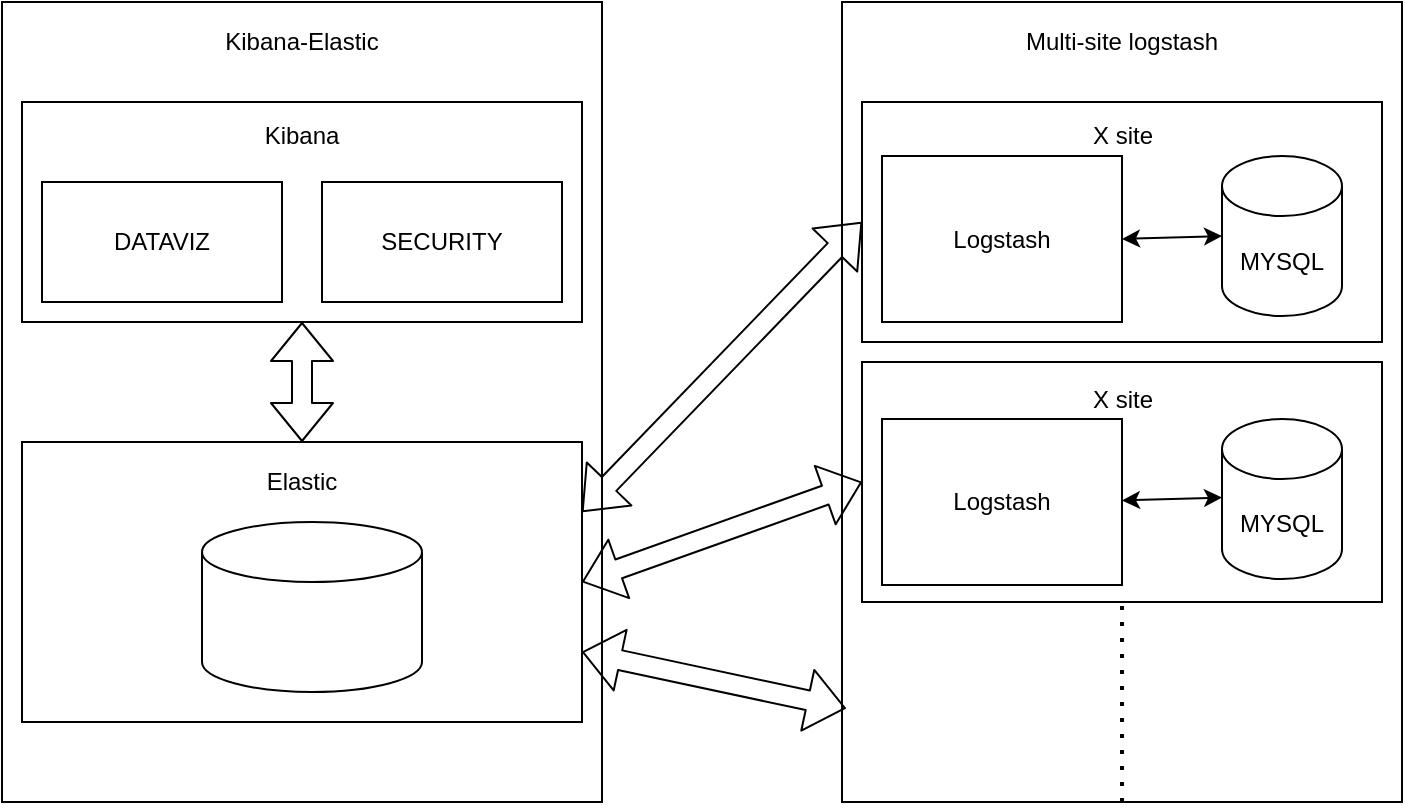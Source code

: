 <mxfile version="14.5.1" type="device"><diagram id="0_AVb3n9vZnn4TUMUB2E" name="Page-1"><mxGraphModel dx="1422" dy="707" grid="1" gridSize="10" guides="1" tooltips="1" connect="1" arrows="1" fold="1" page="1" pageScale="1" pageWidth="827" pageHeight="1169" math="0" shadow="0"><root><mxCell id="0"/><mxCell id="1" parent="0"/><mxCell id="NiUEc_kJHBtofbEiqzS3-32" value="" style="rounded=0;whiteSpace=wrap;html=1;" vertex="1" parent="1"><mxGeometry x="530" y="280" width="260" height="120" as="geometry"/></mxCell><mxCell id="NiUEc_kJHBtofbEiqzS3-29" value="" style="rounded=0;whiteSpace=wrap;html=1;" vertex="1" parent="1"><mxGeometry x="530" y="270" width="260" height="120" as="geometry"/></mxCell><mxCell id="NiUEc_kJHBtofbEiqzS3-1" value="" style="rounded=0;whiteSpace=wrap;html=1;" vertex="1" parent="1"><mxGeometry x="100" y="80" width="300" height="400" as="geometry"/></mxCell><mxCell id="NiUEc_kJHBtofbEiqzS3-2" value="Kibana-Elastic" style="text;html=1;strokeColor=none;fillColor=none;align=center;verticalAlign=middle;whiteSpace=wrap;rounded=0;" vertex="1" parent="1"><mxGeometry x="195" y="90" width="110" height="20" as="geometry"/></mxCell><mxCell id="NiUEc_kJHBtofbEiqzS3-3" value="" style="rounded=0;whiteSpace=wrap;html=1;" vertex="1" parent="1"><mxGeometry x="110" y="130" width="280" height="110" as="geometry"/></mxCell><mxCell id="NiUEc_kJHBtofbEiqzS3-4" value="" style="rounded=0;whiteSpace=wrap;html=1;" vertex="1" parent="1"><mxGeometry x="110" y="300" width="280" height="140" as="geometry"/></mxCell><mxCell id="NiUEc_kJHBtofbEiqzS3-5" value="Kibana" style="text;html=1;strokeColor=none;fillColor=none;align=center;verticalAlign=middle;whiteSpace=wrap;rounded=0;" vertex="1" parent="1"><mxGeometry x="230" y="137" width="40" height="20" as="geometry"/></mxCell><mxCell id="NiUEc_kJHBtofbEiqzS3-6" value="Elastic" style="text;html=1;strokeColor=none;fillColor=none;align=center;verticalAlign=middle;whiteSpace=wrap;rounded=0;" vertex="1" parent="1"><mxGeometry x="230" y="310" width="40" height="20" as="geometry"/></mxCell><mxCell id="NiUEc_kJHBtofbEiqzS3-7" value="" style="shape=flexArrow;endArrow=classic;startArrow=classic;html=1;entryX=0.5;entryY=1;entryDx=0;entryDy=0;" edge="1" parent="1" target="NiUEc_kJHBtofbEiqzS3-3"><mxGeometry width="50" height="50" relative="1" as="geometry"><mxPoint x="250" y="300" as="sourcePoint"/><mxPoint x="280" y="250" as="targetPoint"/></mxGeometry></mxCell><mxCell id="NiUEc_kJHBtofbEiqzS3-8" value="DATAVIZ" style="rounded=0;whiteSpace=wrap;html=1;" vertex="1" parent="1"><mxGeometry x="120" y="170" width="120" height="60" as="geometry"/></mxCell><mxCell id="NiUEc_kJHBtofbEiqzS3-9" value="SECURITY" style="rounded=0;whiteSpace=wrap;html=1;" vertex="1" parent="1"><mxGeometry x="260" y="170" width="120" height="60" as="geometry"/></mxCell><mxCell id="NiUEc_kJHBtofbEiqzS3-11" value="" style="shape=cylinder3;whiteSpace=wrap;html=1;boundedLbl=1;backgroundOutline=1;size=15;" vertex="1" parent="1"><mxGeometry x="200" y="340" width="110" height="85" as="geometry"/></mxCell><mxCell id="NiUEc_kJHBtofbEiqzS3-14" value="" style="rounded=0;whiteSpace=wrap;html=1;" vertex="1" parent="1"><mxGeometry x="520" y="80" width="280" height="400" as="geometry"/></mxCell><mxCell id="NiUEc_kJHBtofbEiqzS3-15" value="Multi-site logstash" style="text;html=1;strokeColor=none;fillColor=none;align=center;verticalAlign=middle;whiteSpace=wrap;rounded=0;" vertex="1" parent="1"><mxGeometry x="595" y="90" width="130" height="20" as="geometry"/></mxCell><mxCell id="NiUEc_kJHBtofbEiqzS3-16" value="" style="rounded=0;whiteSpace=wrap;html=1;" vertex="1" parent="1"><mxGeometry x="530" y="130" width="260" height="120" as="geometry"/></mxCell><mxCell id="NiUEc_kJHBtofbEiqzS3-17" value="X site" style="text;html=1;strokeColor=none;fillColor=none;align=center;verticalAlign=middle;whiteSpace=wrap;rounded=0;" vertex="1" parent="1"><mxGeometry x="637.5" y="137" width="45" height="20" as="geometry"/></mxCell><mxCell id="NiUEc_kJHBtofbEiqzS3-19" value="Logstash" style="rounded=0;whiteSpace=wrap;html=1;" vertex="1" parent="1"><mxGeometry x="540" y="157" width="120" height="83" as="geometry"/></mxCell><mxCell id="NiUEc_kJHBtofbEiqzS3-20" value="MYSQL" style="shape=cylinder3;whiteSpace=wrap;html=1;boundedLbl=1;backgroundOutline=1;size=15;" vertex="1" parent="1"><mxGeometry x="710" y="157" width="60" height="80" as="geometry"/></mxCell><mxCell id="NiUEc_kJHBtofbEiqzS3-33" value="" style="rounded=0;whiteSpace=wrap;html=1;" vertex="1" parent="1"><mxGeometry x="530" y="260" width="260" height="120" as="geometry"/></mxCell><mxCell id="NiUEc_kJHBtofbEiqzS3-35" value="Logstash" style="rounded=0;whiteSpace=wrap;html=1;" vertex="1" parent="1"><mxGeometry x="540" y="288.5" width="120" height="83" as="geometry"/></mxCell><mxCell id="NiUEc_kJHBtofbEiqzS3-36" value="MYSQL" style="shape=cylinder3;whiteSpace=wrap;html=1;boundedLbl=1;backgroundOutline=1;size=15;" vertex="1" parent="1"><mxGeometry x="710" y="288.5" width="60" height="80" as="geometry"/></mxCell><mxCell id="NiUEc_kJHBtofbEiqzS3-37" value="X site" style="text;html=1;strokeColor=none;fillColor=none;align=center;verticalAlign=middle;whiteSpace=wrap;rounded=0;" vertex="1" parent="1"><mxGeometry x="637.5" y="268.5" width="45" height="20" as="geometry"/></mxCell><mxCell id="NiUEc_kJHBtofbEiqzS3-38" value="" style="endArrow=classic;startArrow=classic;html=1;entryX=0;entryY=0.5;entryDx=0;entryDy=0;entryPerimeter=0;exitX=1;exitY=0.5;exitDx=0;exitDy=0;" edge="1" parent="1" source="NiUEc_kJHBtofbEiqzS3-19" target="NiUEc_kJHBtofbEiqzS3-20"><mxGeometry width="50" height="50" relative="1" as="geometry"><mxPoint x="390" y="390" as="sourcePoint"/><mxPoint x="440" y="340" as="targetPoint"/></mxGeometry></mxCell><mxCell id="NiUEc_kJHBtofbEiqzS3-39" value="" style="endArrow=classic;startArrow=classic;html=1;entryX=0;entryY=0.5;entryDx=0;entryDy=0;entryPerimeter=0;exitX=1;exitY=0.5;exitDx=0;exitDy=0;" edge="1" parent="1"><mxGeometry width="50" height="50" relative="1" as="geometry"><mxPoint x="660" y="329.25" as="sourcePoint"/><mxPoint x="710" y="327.75" as="targetPoint"/></mxGeometry></mxCell><mxCell id="NiUEc_kJHBtofbEiqzS3-40" value="" style="endArrow=none;dashed=1;html=1;dashPattern=1 3;strokeWidth=2;entryX=0.5;entryY=1;entryDx=0;entryDy=0;" edge="1" parent="1" source="NiUEc_kJHBtofbEiqzS3-14" target="NiUEc_kJHBtofbEiqzS3-33"><mxGeometry width="50" height="50" relative="1" as="geometry"><mxPoint x="390" y="390" as="sourcePoint"/><mxPoint x="440" y="340" as="targetPoint"/></mxGeometry></mxCell><mxCell id="NiUEc_kJHBtofbEiqzS3-42" value="" style="shape=flexArrow;endArrow=classic;startArrow=classic;html=1;entryX=0;entryY=0.5;entryDx=0;entryDy=0;exitX=1;exitY=0.25;exitDx=0;exitDy=0;" edge="1" parent="1" source="NiUEc_kJHBtofbEiqzS3-4" target="NiUEc_kJHBtofbEiqzS3-16"><mxGeometry width="50" height="50" relative="1" as="geometry"><mxPoint x="390" y="390" as="sourcePoint"/><mxPoint x="440" y="340" as="targetPoint"/></mxGeometry></mxCell><mxCell id="NiUEc_kJHBtofbEiqzS3-43" value="" style="shape=flexArrow;endArrow=classic;startArrow=classic;html=1;entryX=0;entryY=0.5;entryDx=0;entryDy=0;exitX=1;exitY=0.5;exitDx=0;exitDy=0;" edge="1" parent="1" source="NiUEc_kJHBtofbEiqzS3-4" target="NiUEc_kJHBtofbEiqzS3-33"><mxGeometry width="50" height="50" relative="1" as="geometry"><mxPoint x="390" y="390" as="sourcePoint"/><mxPoint x="440" y="340" as="targetPoint"/></mxGeometry></mxCell><mxCell id="NiUEc_kJHBtofbEiqzS3-44" value="" style="shape=flexArrow;endArrow=classic;startArrow=classic;html=1;entryX=0.007;entryY=0.883;entryDx=0;entryDy=0;entryPerimeter=0;exitX=1;exitY=0.75;exitDx=0;exitDy=0;" edge="1" parent="1" source="NiUEc_kJHBtofbEiqzS3-4" target="NiUEc_kJHBtofbEiqzS3-14"><mxGeometry width="50" height="50" relative="1" as="geometry"><mxPoint x="390" y="390" as="sourcePoint"/><mxPoint x="440" y="340" as="targetPoint"/></mxGeometry></mxCell></root></mxGraphModel></diagram></mxfile>